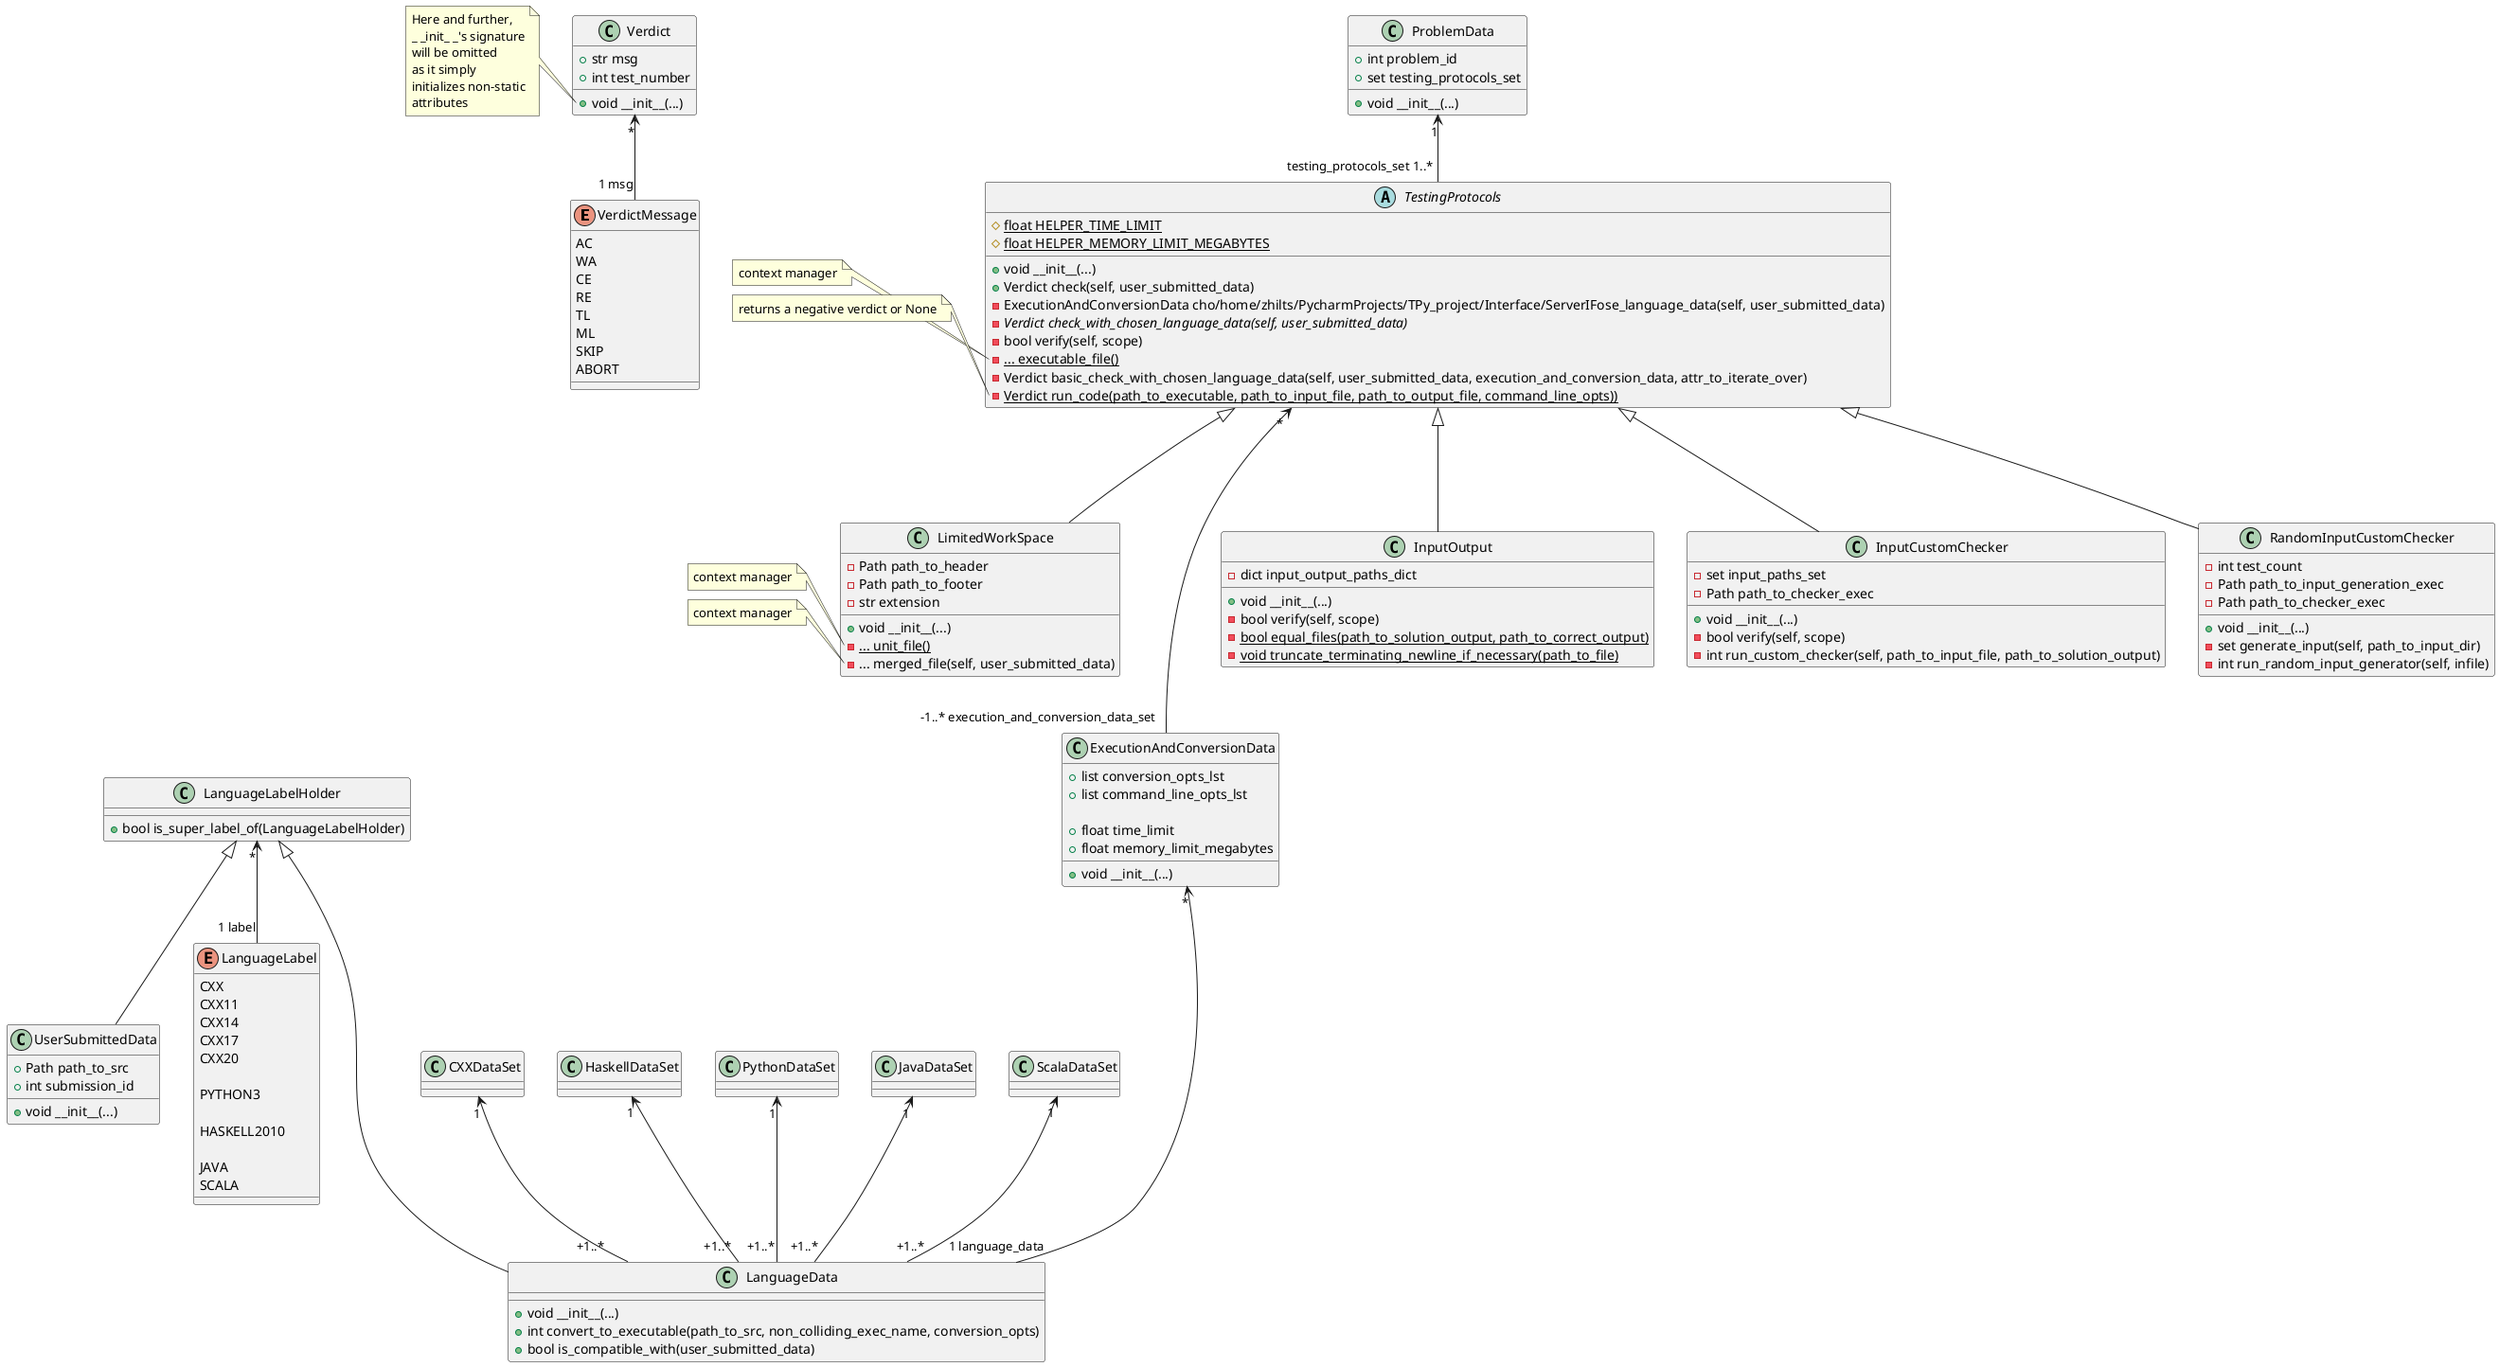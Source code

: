 @startuml
'https://plantuml.com/class-diagram

skinparam enum {
    BackGroundColor Aqua
}

' ============================ AUX ============================

enum VerdictMessage {
    AC
    WA
    CE
    RE
    TL
    ML
    SKIP
    ABORT
}

class Verdict {
    +str msg
    +int test_number

    +void __init__(...)
}
note left of Verdict::__init__
Here and further,
_ _init_ _'s signature
will be omitted
as it simply
initializes non-static
attributes
end note

Verdict "*" <-- "1 msg" VerdictMessage

class UserSubmittedData {
    +Path path_to_src
    +int submission_id

    +void __init__(...)
}


enum LanguageLabel {
    CXX
    CXX11
    CXX14
    CXX17
    CXX20

    PYTHON3

    HASKELL2010

    JAVA
    SCALA
}

class LanguageLabelHolder {
    +bool is_super_label_of(LanguageLabelHolder)
}

LanguageLabelHolder "*" <-- "1 label" LanguageLabel
LanguageLabelHolder <|-- UserSubmittedData



class LanguageData {
    +void __init__(...)
    +int convert_to_executable(path_to_src, non_colliding_exec_name, conversion_opts)
    +bool is_compatible_with(user_submitted_data)
}
LanguageLabelHolder <|--- LanguageData

class CXXDataSet

CXXDataSet "1" <-- "+1..*" LanguageData

class HaskellDataSet

HaskellDataSet "1" <-- "+1..*" LanguageData

class PythonDataSet

PythonDataSet "1" <-- "+1..*" LanguageData

class JavaDataSet

JavaDataSet "1" <-- "+1..*" LanguageData

class ScalaDataSet

ScalaDataSet "1" <-- "+1..*" LanguageData


class ExecutionAndConversionData {
    +list conversion_opts_lst
    +list command_line_opts_lst

    +float time_limit
    +float memory_limit_megabytes

    +void __init__(...)
}

ExecutionAndConversionData "*" <--- "1 language_data" LanguageData
TestingProtocols "*" <---- "-1..* execution_and_conversion_data_set" ExecutionAndConversionData

' ========================== PROTOCOLS =========================

abstract class TestingProtocols {
    #{static} float HELPER_TIME_LIMIT
    #{static} float HELPER_MEMORY_LIMIT_MEGABYTES

    +void __init__(...)
    +Verdict check(self, user_submitted_data)
    -ExecutionAndConversionData cho/home/zhilts/PycharmProjects/TPy_project/Interface/ServerIFose_language_data(self, user_submitted_data)
    -{abstract} Verdict check_with_chosen_language_data(self, user_submitted_data)
    -bool verify(self, scope)
    -{static} ... executable_file()
    -Verdict basic_check_with_chosen_language_data(self, user_submitted_data, execution_and_conversion_data, attr_to_iterate_over)
    -{static} Verdict run_code(path_to_executable, path_to_input_file, path_to_output_file, command_line_opts))
}
note left of TestingProtocols::executable_file
context manager
end note
note left of TestingProtocols::run_code
returns a negative verdict or None
end note

class InputOutput {
    -dict input_output_paths_dict

    +void __init__(...)
    -bool verify(self, scope)
    -{static} bool equal_files(path_to_solution_output, path_to_correct_output)
    -{static} void truncate_terminating_newline_if_necessary(path_to_file)
}

class InputCustomChecker {
    -set input_paths_set
    -Path path_to_checker_exec

    +void __init__(...)
    -bool verify(self, scope)
    -int run_custom_checker(self, path_to_input_file, path_to_solution_output)
}

class RandomInputCustomChecker {
    -int test_count
    -Path path_to_input_generation_exec
    -Path path_to_checker_exec


    +void __init__(...)
    -set generate_input(self, path_to_input_dir)
    -int run_random_input_generator(self, infile)
}

class LimitedWorkSpace {
    -Path path_to_header
    -Path path_to_footer
    -str extension

    +void __init__(...)
    -{static} ... unit_file()
    -... merged_file(self, user_submitted_data)
}
note left of LimitedWorkSpace::unit_file
context manager
end note
note left of LimitedWorkSpace::merged_file
context manager
end note

TestingProtocols <|--- InputCustomChecker
TestingProtocols <|--- RandomInputCustomChecker
TestingProtocols <|--- LimitedWorkSpace
TestingProtocols <|--- InputOutput


' ============================ HELPER ============================

class ProblemData {
    +int problem_id
    +set testing_protocols_set

    +void __init__(...)
}

ProblemData "1" <-- "testing_protocols_set 1..*" TestingProtocols

@enduml